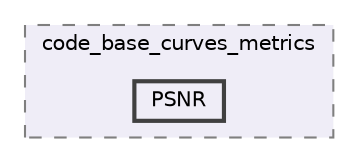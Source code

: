 digraph "C:/Users/Katia/Documents/GitHub/code_base_obscuration/utils/code_base_curves_metrics/PSNR"
{
 // LATEX_PDF_SIZE
  bgcolor="transparent";
  edge [fontname=Helvetica,fontsize=10,labelfontname=Helvetica,labelfontsize=10];
  node [fontname=Helvetica,fontsize=10,shape=box,height=0.2,width=0.4];
  compound=true
  subgraph clusterdir_a9972147a65f5494caef08bde655636c {
    graph [ bgcolor="#efedf7", pencolor="grey50", label="code_base_curves_metrics", fontname=Helvetica,fontsize=10 style="filled,dashed", URL="dir_a9972147a65f5494caef08bde655636c.html",tooltip=""]
  dir_af72b9ea6edcdf76b2f7466469e2e08e [label="PSNR", fillcolor="#efedf7", color="grey25", style="filled,bold", URL="dir_af72b9ea6edcdf76b2f7466469e2e08e.html",tooltip=""];
  }
}
